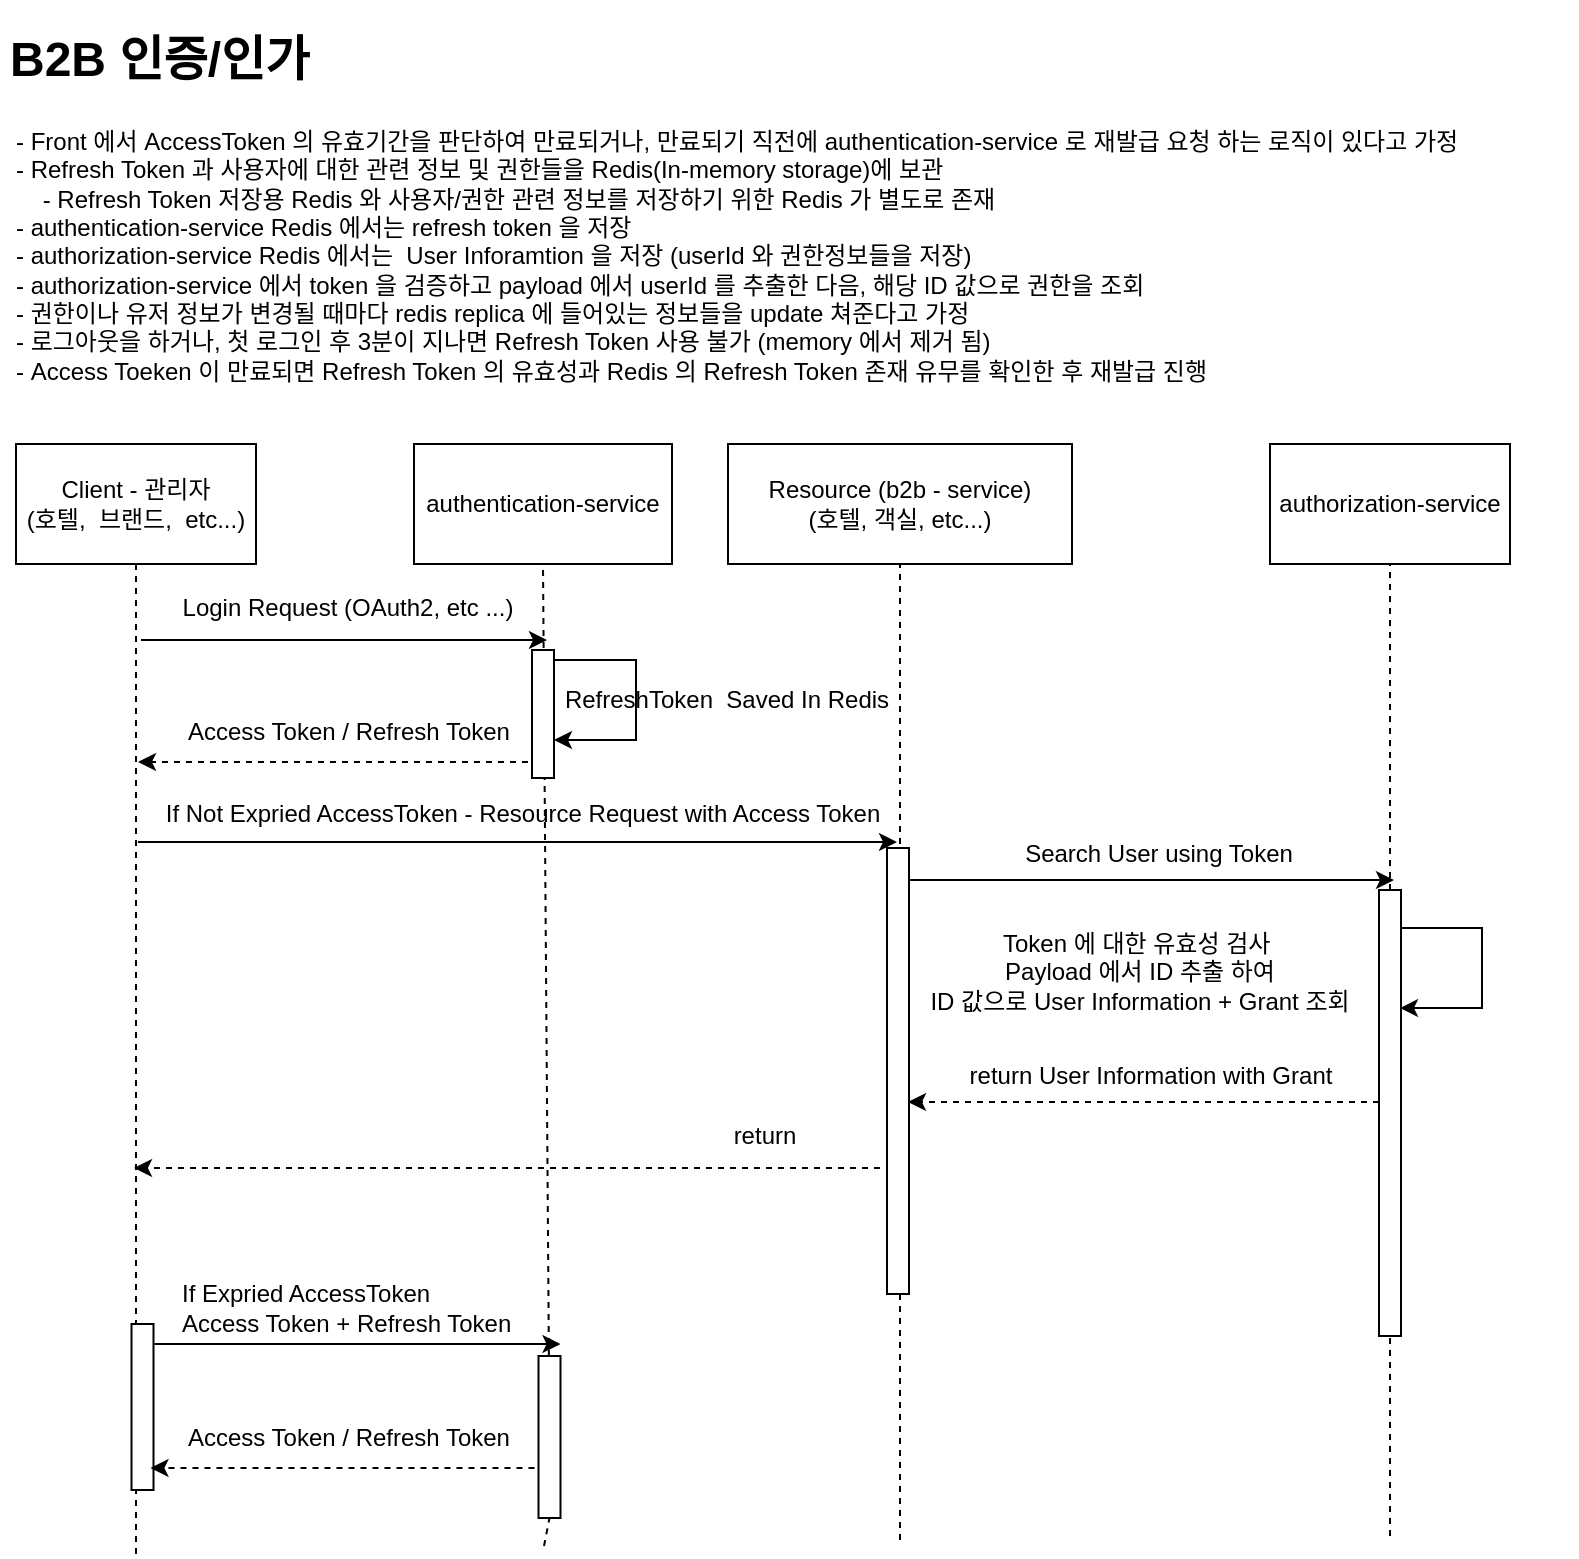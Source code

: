 <mxfile version="17.4.1" type="github">
  <diagram id="IrGgiRlmW6_dUhyTT4IY" name="Page-1">
    <mxGraphModel dx="1422" dy="1923" grid="0" gridSize="10" guides="1" tooltips="1" connect="1" arrows="1" fold="1" page="1" pageScale="1" pageWidth="827" pageHeight="1169" math="0" shadow="0">
      <root>
        <mxCell id="0" />
        <mxCell id="1" parent="0" />
        <mxCell id="iuF1NLF-qFcUfZnnZ7mx-3" value="authentication-service" style="rounded=0;whiteSpace=wrap;html=1;" parent="1" vertex="1">
          <mxGeometry x="226" y="-934" width="129" height="60" as="geometry" />
        </mxCell>
        <mxCell id="iuF1NLF-qFcUfZnnZ7mx-5" value="authorization-service" style="rounded=0;whiteSpace=wrap;html=1;labelBackgroundColor=default;" parent="1" vertex="1">
          <mxGeometry x="654" y="-934" width="120" height="60" as="geometry" />
        </mxCell>
        <mxCell id="iuF1NLF-qFcUfZnnZ7mx-6" value="Client - 관리자&lt;br&gt;(호텔,&amp;nbsp; 브랜드,&amp;nbsp; etc...)" style="rounded=0;whiteSpace=wrap;html=1;" parent="1" vertex="1">
          <mxGeometry x="27" y="-934" width="120" height="60" as="geometry" />
        </mxCell>
        <mxCell id="iuF1NLF-qFcUfZnnZ7mx-10" value="&lt;h1&gt;B2B 인증/인가&lt;/h1&gt;" style="text;html=1;strokeColor=none;fillColor=none;spacing=5;spacingTop=-20;whiteSpace=wrap;overflow=hidden;rounded=0;" parent="1" vertex="1">
          <mxGeometry x="19" y="-1146" width="403" height="43" as="geometry" />
        </mxCell>
        <mxCell id="iuF1NLF-qFcUfZnnZ7mx-11" value="Resource (b2b - service)&lt;br&gt;(호텔, 객실, etc...)" style="rounded=0;whiteSpace=wrap;html=1;" parent="1" vertex="1">
          <mxGeometry x="383" y="-934" width="172" height="60" as="geometry" />
        </mxCell>
        <mxCell id="iuF1NLF-qFcUfZnnZ7mx-13" value="" style="endArrow=none;dashed=1;html=1;rounded=0;entryX=0.5;entryY=1;entryDx=0;entryDy=0;" parent="1" target="iuF1NLF-qFcUfZnnZ7mx-6" edge="1">
          <mxGeometry width="50" height="50" relative="1" as="geometry">
            <mxPoint x="87" y="-379" as="sourcePoint" />
            <mxPoint x="77" y="-787" as="targetPoint" />
          </mxGeometry>
        </mxCell>
        <mxCell id="iuF1NLF-qFcUfZnnZ7mx-16" value="" style="endArrow=none;dashed=1;html=1;rounded=0;entryX=0.5;entryY=1;entryDx=0;entryDy=0;startArrow=none;" parent="1" target="iuF1NLF-qFcUfZnnZ7mx-3" edge="1" source="XttH_GJxqyAqiv7cMvlf-16">
          <mxGeometry width="50" height="50" relative="1" as="geometry">
            <mxPoint x="291" y="-383" as="sourcePoint" />
            <mxPoint x="290" y="-865" as="targetPoint" />
          </mxGeometry>
        </mxCell>
        <mxCell id="iuF1NLF-qFcUfZnnZ7mx-17" value="" style="endArrow=none;dashed=1;html=1;rounded=0;entryX=0.5;entryY=1;entryDx=0;entryDy=0;" parent="1" target="iuF1NLF-qFcUfZnnZ7mx-11" edge="1">
          <mxGeometry width="50" height="50" relative="1" as="geometry">
            <mxPoint x="469" y="-386" as="sourcePoint" />
            <mxPoint x="383" y="-653" as="targetPoint" />
          </mxGeometry>
        </mxCell>
        <mxCell id="iuF1NLF-qFcUfZnnZ7mx-18" value="" style="endArrow=none;dashed=1;html=1;rounded=0;entryX=0.5;entryY=1;entryDx=0;entryDy=0;startArrow=none;" parent="1" target="iuF1NLF-qFcUfZnnZ7mx-5" edge="1" source="XttH_GJxqyAqiv7cMvlf-25">
          <mxGeometry width="50" height="50" relative="1" as="geometry">
            <mxPoint x="714" y="-388" as="sourcePoint" />
            <mxPoint x="433" y="-653" as="targetPoint" />
          </mxGeometry>
        </mxCell>
        <mxCell id="iuF1NLF-qFcUfZnnZ7mx-19" value="" style="endArrow=classic;html=1;rounded=0;" parent="1" edge="1">
          <mxGeometry width="50" height="50" relative="1" as="geometry">
            <mxPoint x="89.5" y="-836" as="sourcePoint" />
            <mxPoint x="292.5" y="-836" as="targetPoint" />
          </mxGeometry>
        </mxCell>
        <mxCell id="iuF1NLF-qFcUfZnnZ7mx-20" value="Login Request (OAuth2, etc ...)" style="text;html=1;strokeColor=none;fillColor=none;align=center;verticalAlign=middle;whiteSpace=wrap;rounded=0;" parent="1" vertex="1">
          <mxGeometry x="104" y="-863" width="178" height="21" as="geometry" />
        </mxCell>
        <mxCell id="iuF1NLF-qFcUfZnnZ7mx-22" value="" style="rounded=0;whiteSpace=wrap;html=1;" parent="1" vertex="1">
          <mxGeometry x="285" y="-831" width="11" height="64" as="geometry" />
        </mxCell>
        <mxCell id="iuF1NLF-qFcUfZnnZ7mx-29" value="Access Token / Refresh Token" style="text;html=1;strokeColor=none;fillColor=none;align=center;verticalAlign=middle;whiteSpace=wrap;rounded=0;" parent="1" vertex="1">
          <mxGeometry x="107.5" y="-801" width="171" height="21" as="geometry" />
        </mxCell>
        <mxCell id="iuF1NLF-qFcUfZnnZ7mx-32" value="" style="endArrow=classic;html=1;rounded=0;" parent="1" edge="1">
          <mxGeometry width="50" height="50" relative="1" as="geometry">
            <mxPoint x="88" y="-735" as="sourcePoint" />
            <mxPoint x="467.5" y="-735" as="targetPoint" />
          </mxGeometry>
        </mxCell>
        <mxCell id="iuF1NLF-qFcUfZnnZ7mx-33" value="If Not Expried AccessToken - Resource Request with Access Token" style="text;html=1;strokeColor=none;fillColor=none;align=center;verticalAlign=middle;whiteSpace=wrap;rounded=0;" parent="1" vertex="1">
          <mxGeometry x="97.5" y="-758" width="365" height="18" as="geometry" />
        </mxCell>
        <mxCell id="iuF1NLF-qFcUfZnnZ7mx-34" value="" style="rounded=0;whiteSpace=wrap;html=1;" parent="1" vertex="1">
          <mxGeometry x="462.5" y="-732" width="11" height="223" as="geometry" />
        </mxCell>
        <mxCell id="XttH_GJxqyAqiv7cMvlf-6" value="" style="endArrow=classic;html=1;rounded=0;dashed=1;" edge="1" parent="1">
          <mxGeometry width="50" height="50" relative="1" as="geometry">
            <mxPoint x="283" y="-775" as="sourcePoint" />
            <mxPoint x="88" y="-775" as="targetPoint" />
          </mxGeometry>
        </mxCell>
        <mxCell id="XttH_GJxqyAqiv7cMvlf-8" value="- Front 에서 AccessToken 의 유효기간을 판단하여 만료되거나, 만료되기 직전에 authentication-service 로 재발급 요청 하는 로직이 있다고 가정&lt;br&gt;- Refresh Token 과 사용자에 대한 관련 정보 및 권한들을 Redis(In-memory storage)에 보관&lt;br&gt;&amp;nbsp; &amp;nbsp; - Refresh Token 저장용 Redis 와 사용자/권한 관련 정보를 저장하기 위한 Redis 가 별도로 존재&lt;br&gt;- authentication-service Redis 에서는 refresh token 을 저장&lt;br&gt;- authorization-service Redis 에서는&amp;nbsp; User Inforamtion 을 저장 (userId 와 권한정보들을 저장)&lt;br&gt;- authorization-service 에서 token 을 검증하고 payload 에서 userId 를 추출한 다음, 해당 ID 값으로 권한을 조회&lt;br&gt;- 권한이나 유저 정보가 변경될 때마다 redis replica 에 들어있는 정보들을 update 쳐준다고 가정&lt;br&gt;- 로그아웃을 하거나, 첫 로그인 후 3분이 지나면 Refresh Token 사용 불가 (memory 에서 제거 됨)&lt;br&gt;- Access Toeken 이 만료되면 Refresh Token 의 유효성과 Redis 의 Refresh Token 존재 유무를 확인한 후 재발급 진행" style="text;html=1;strokeColor=none;fillColor=none;align=left;verticalAlign=middle;whiteSpace=wrap;rounded=0;" vertex="1" parent="1">
          <mxGeometry x="25" y="-1103" width="782.5" height="149" as="geometry" />
        </mxCell>
        <mxCell id="XttH_GJxqyAqiv7cMvlf-9" value="" style="endArrow=classic;html=1;rounded=0;dashed=1;" edge="1" parent="1">
          <mxGeometry width="50" height="50" relative="1" as="geometry">
            <mxPoint x="459" y="-572" as="sourcePoint" />
            <mxPoint x="86" y="-572" as="targetPoint" />
          </mxGeometry>
        </mxCell>
        <mxCell id="XttH_GJxqyAqiv7cMvlf-10" value="return" style="text;html=1;strokeColor=none;fillColor=none;align=center;verticalAlign=middle;whiteSpace=wrap;rounded=0;" vertex="1" parent="1">
          <mxGeometry x="374" y="-599" width="55" height="21" as="geometry" />
        </mxCell>
        <mxCell id="XttH_GJxqyAqiv7cMvlf-11" value="" style="rounded=0;whiteSpace=wrap;html=1;" vertex="1" parent="1">
          <mxGeometry x="84.75" y="-494" width="11" height="83" as="geometry" />
        </mxCell>
        <mxCell id="XttH_GJxqyAqiv7cMvlf-12" value="" style="endArrow=classic;html=1;rounded=0;" edge="1" parent="1">
          <mxGeometry width="50" height="50" relative="1" as="geometry">
            <mxPoint x="96.25" y="-484" as="sourcePoint" />
            <mxPoint x="299.25" y="-484" as="targetPoint" />
          </mxGeometry>
        </mxCell>
        <mxCell id="XttH_GJxqyAqiv7cMvlf-13" value="If Expried AccessToken&amp;nbsp;&lt;br&gt;Access Token + Refresh Token" style="text;html=1;strokeColor=none;fillColor=none;align=left;verticalAlign=middle;whiteSpace=wrap;rounded=0;" vertex="1" parent="1">
          <mxGeometry x="107.75" y="-511" width="193.5" height="18" as="geometry" />
        </mxCell>
        <mxCell id="XttH_GJxqyAqiv7cMvlf-16" value="" style="rounded=0;whiteSpace=wrap;html=1;" vertex="1" parent="1">
          <mxGeometry x="288.25" y="-478" width="11" height="81" as="geometry" />
        </mxCell>
        <mxCell id="XttH_GJxqyAqiv7cMvlf-17" value="" style="endArrow=none;dashed=1;html=1;rounded=0;entryX=0.5;entryY=1;entryDx=0;entryDy=0;" edge="1" parent="1" target="XttH_GJxqyAqiv7cMvlf-16">
          <mxGeometry width="50" height="50" relative="1" as="geometry">
            <mxPoint x="291" y="-383" as="sourcePoint" />
            <mxPoint x="290.5" y="-874" as="targetPoint" />
          </mxGeometry>
        </mxCell>
        <mxCell id="XttH_GJxqyAqiv7cMvlf-18" value="" style="endArrow=classic;html=1;rounded=0;dashed=1;" edge="1" parent="1">
          <mxGeometry width="50" height="50" relative="1" as="geometry">
            <mxPoint x="286.25" y="-422" as="sourcePoint" />
            <mxPoint x="94.25" y="-422" as="targetPoint" />
          </mxGeometry>
        </mxCell>
        <mxCell id="XttH_GJxqyAqiv7cMvlf-20" value="Access Token / Refresh Token" style="text;html=1;strokeColor=none;fillColor=none;align=center;verticalAlign=middle;whiteSpace=wrap;rounded=0;" vertex="1" parent="1">
          <mxGeometry x="107.75" y="-448" width="171" height="21" as="geometry" />
        </mxCell>
        <mxCell id="XttH_GJxqyAqiv7cMvlf-21" value="" style="endArrow=classic;html=1;rounded=0;" edge="1" parent="1">
          <mxGeometry width="50" height="50" relative="1" as="geometry">
            <mxPoint x="473.5" y="-716" as="sourcePoint" />
            <mxPoint x="716" y="-716" as="targetPoint" />
          </mxGeometry>
        </mxCell>
        <mxCell id="XttH_GJxqyAqiv7cMvlf-22" value="" style="endArrow=classic;html=1;rounded=0;exitX=1;exitY=0.078;exitDx=0;exitDy=0;exitPerimeter=0;" edge="1" parent="1" source="iuF1NLF-qFcUfZnnZ7mx-22">
          <mxGeometry width="50" height="50" relative="1" as="geometry">
            <mxPoint x="301" y="-826" as="sourcePoint" />
            <mxPoint x="296" y="-786" as="targetPoint" />
            <Array as="points">
              <mxPoint x="337" y="-826" />
              <mxPoint x="337" y="-786" />
            </Array>
          </mxGeometry>
        </mxCell>
        <mxCell id="XttH_GJxqyAqiv7cMvlf-23" value="RefreshToken&amp;nbsp; Saved In Redis" style="text;html=1;strokeColor=none;fillColor=none;align=center;verticalAlign=middle;whiteSpace=wrap;rounded=0;" vertex="1" parent="1">
          <mxGeometry x="282" y="-817" width="201" height="21" as="geometry" />
        </mxCell>
        <mxCell id="XttH_GJxqyAqiv7cMvlf-25" value="" style="rounded=0;whiteSpace=wrap;html=1;" vertex="1" parent="1">
          <mxGeometry x="708.5" y="-711" width="11" height="223" as="geometry" />
        </mxCell>
        <mxCell id="XttH_GJxqyAqiv7cMvlf-26" value="" style="endArrow=none;dashed=1;html=1;rounded=0;entryX=0.5;entryY=1;entryDx=0;entryDy=0;" edge="1" parent="1" target="XttH_GJxqyAqiv7cMvlf-25">
          <mxGeometry width="50" height="50" relative="1" as="geometry">
            <mxPoint x="714" y="-388" as="sourcePoint" />
            <mxPoint x="714" y="-874" as="targetPoint" />
          </mxGeometry>
        </mxCell>
        <mxCell id="XttH_GJxqyAqiv7cMvlf-27" value="Search User using Token" style="text;html=1;strokeColor=none;fillColor=none;align=center;verticalAlign=middle;whiteSpace=wrap;rounded=0;" vertex="1" parent="1">
          <mxGeometry x="502" y="-738" width="192.5" height="18" as="geometry" />
        </mxCell>
        <mxCell id="XttH_GJxqyAqiv7cMvlf-28" value="" style="endArrow=classic;html=1;rounded=0;dashed=1;" edge="1" parent="1">
          <mxGeometry width="50" height="50" relative="1" as="geometry">
            <mxPoint x="708.5" y="-605" as="sourcePoint" />
            <mxPoint x="473" y="-605" as="targetPoint" />
          </mxGeometry>
        </mxCell>
        <mxCell id="XttH_GJxqyAqiv7cMvlf-29" value="return User Information with Grant" style="text;html=1;strokeColor=none;fillColor=none;align=center;verticalAlign=middle;whiteSpace=wrap;rounded=0;" vertex="1" parent="1">
          <mxGeometry x="498" y="-627" width="192.5" height="18" as="geometry" />
        </mxCell>
        <mxCell id="XttH_GJxqyAqiv7cMvlf-30" value="" style="endArrow=classic;html=1;rounded=0;exitX=1;exitY=0.078;exitDx=0;exitDy=0;exitPerimeter=0;" edge="1" parent="1">
          <mxGeometry width="50" height="50" relative="1" as="geometry">
            <mxPoint x="719" y="-691.998" as="sourcePoint" />
            <mxPoint x="719" y="-651.99" as="targetPoint" />
            <Array as="points">
              <mxPoint x="760" y="-691.99" />
              <mxPoint x="760" y="-651.99" />
            </Array>
          </mxGeometry>
        </mxCell>
        <mxCell id="XttH_GJxqyAqiv7cMvlf-31" value="Token 에 대한 유효성 검사&amp;nbsp;&lt;br&gt;Payload 에서 ID 추출 하여&lt;br&gt;ID 값으로 User Information + Grant 조회" style="text;html=1;strokeColor=none;fillColor=none;align=center;verticalAlign=middle;whiteSpace=wrap;rounded=0;" vertex="1" parent="1">
          <mxGeometry x="437" y="-685" width="304.25" height="29" as="geometry" />
        </mxCell>
      </root>
    </mxGraphModel>
  </diagram>
</mxfile>

